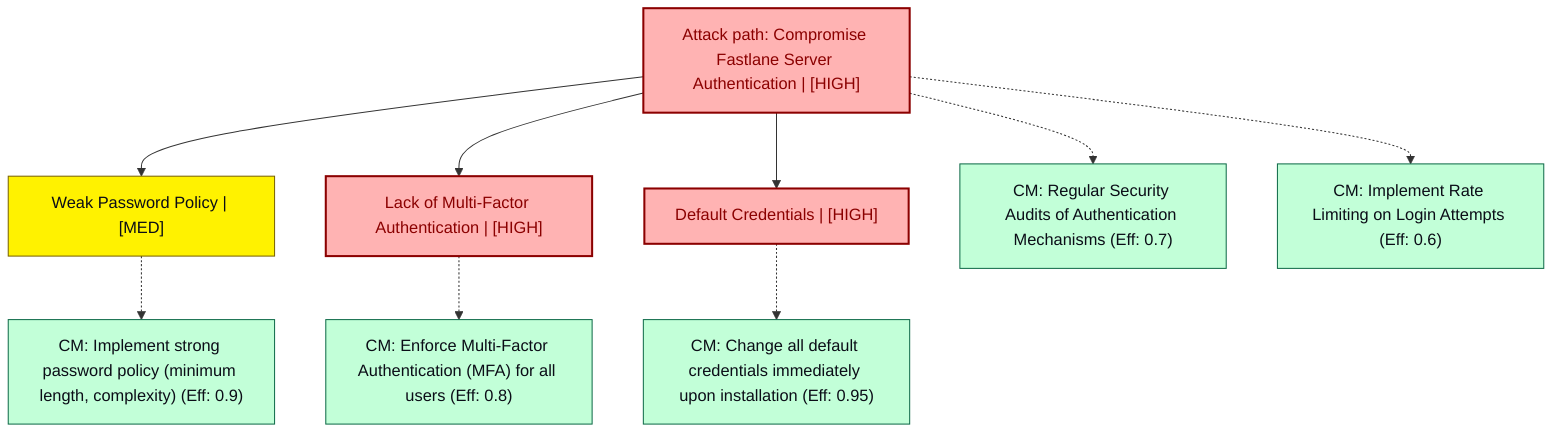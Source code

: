 graph TB
  node_79a4e2d1-9b2f-4c6a-831d-a89c7d3e4f56["Attack path: Compromise Fastlane Server Authentication | [HIGH]"]:::highRisk
  node_8f9d2a3b-4c5e-4d6f-9e01-234567890123["Weak Password Policy | [MED]"]:::mediumRisk
  node_8f9d2a3b-4c5e-4d6f-9e01-234567890123_cm_0["CM: Implement strong password policy (minimum length, complexity) (Eff: 0.9)"]:::countermeasure
  node_9b3d4e5f-6c7d-4e5f-8a9b-c0d1e2f3a4b5["Lack of Multi-Factor Authentication | [HIGH]"]:::highRisk
  node_9b3d4e5f-6c7d-4e5f-8a9b-c0d1e2f3a4b5_cm_0["CM: Enforce Multi-Factor Authentication (MFA) for all users (Eff: 0.8)"]:::countermeasure
  a2b3c4d5-e6f7-89a0-b1c2-345678901234["Default Credentials | [HIGH]"]:::highRisk
  a2b3c4d5-e6f7-89a0-b1c2-345678901234_cm_0["CM: Change all default credentials immediately upon installation (Eff: 0.95)"]:::countermeasure
  node_79a4e2d1-9b2f-4c6a-831d-a89c7d3e4f56_cm_0["CM: Regular Security Audits of Authentication Mechanisms (Eff: 0.7)"]:::countermeasure
  node_79a4e2d1-9b2f-4c6a-831d-a89c7d3e4f56_cm_1["CM: Implement Rate Limiting on Login Attempts (Eff: 0.6)"]:::countermeasure

  node_79a4e2d1-9b2f-4c6a-831d-a89c7d3e4f56 --> node_8f9d2a3b-4c5e-4d6f-9e01-234567890123
  node_8f9d2a3b-4c5e-4d6f-9e01-234567890123 -.-> node_8f9d2a3b-4c5e-4d6f-9e01-234567890123_cm_0
  node_79a4e2d1-9b2f-4c6a-831d-a89c7d3e4f56 --> node_9b3d4e5f-6c7d-4e5f-8a9b-c0d1e2f3a4b5
  node_9b3d4e5f-6c7d-4e5f-8a9b-c0d1e2f3a4b5 -.-> node_9b3d4e5f-6c7d-4e5f-8a9b-c0d1e2f3a4b5_cm_0
  node_79a4e2d1-9b2f-4c6a-831d-a89c7d3e4f56 --> a2b3c4d5-e6f7-89a0-b1c2-345678901234
  a2b3c4d5-e6f7-89a0-b1c2-345678901234 -.-> a2b3c4d5-e6f7-89a0-b1c2-345678901234_cm_0
  node_79a4e2d1-9b2f-4c6a-831d-a89c7d3e4f56 -.-> node_79a4e2d1-9b2f-4c6a-831d-a89c7d3e4f56_cm_0
  node_79a4e2d1-9b2f-4c6a-831d-a89c7d3e4f56 -.-> node_79a4e2d1-9b2f-4c6a-831d-a89c7d3e4f56_cm_1

  classDef andNode fill:#FFB3B3,stroke:#8B0000,stroke-width:2px,color:#0B0D17
  classDef orNode fill:#C2FFD8,stroke:#106B49,stroke-width:2px,color:#0B0D17
  classDef leafNode fill:#73d1ff,stroke:#29ABE2,stroke-width:2px,color:#0B0D17
  classDef highRisk fill:#FFB3B3,color:#8B0000,stroke:#8B0000,stroke-width:2px
  classDef mediumRisk fill:#FFF200,stroke:#7A6300,stroke-width:1px,color:#0B0D17
  classDef lowRisk fill:#FFF2B3,stroke:#FFF2B3,stroke-width:1px,color:#0B0D17
  classDef countermeasure fill:#C2FFD8,stroke:#106B49,stroke-width:1px,color:#0B0D17
  classDef reference fill:#ffa1ad,stroke:#A259FF,stroke-width:1px,stroke-dasharray:3 3,color:#0B0D17
  classDef mitreNode stroke-dasharray:5 5
  classDef note fill:#ffffcc,stroke:#ffcc00,stroke-width:2px,stroke-dasharray:5 5